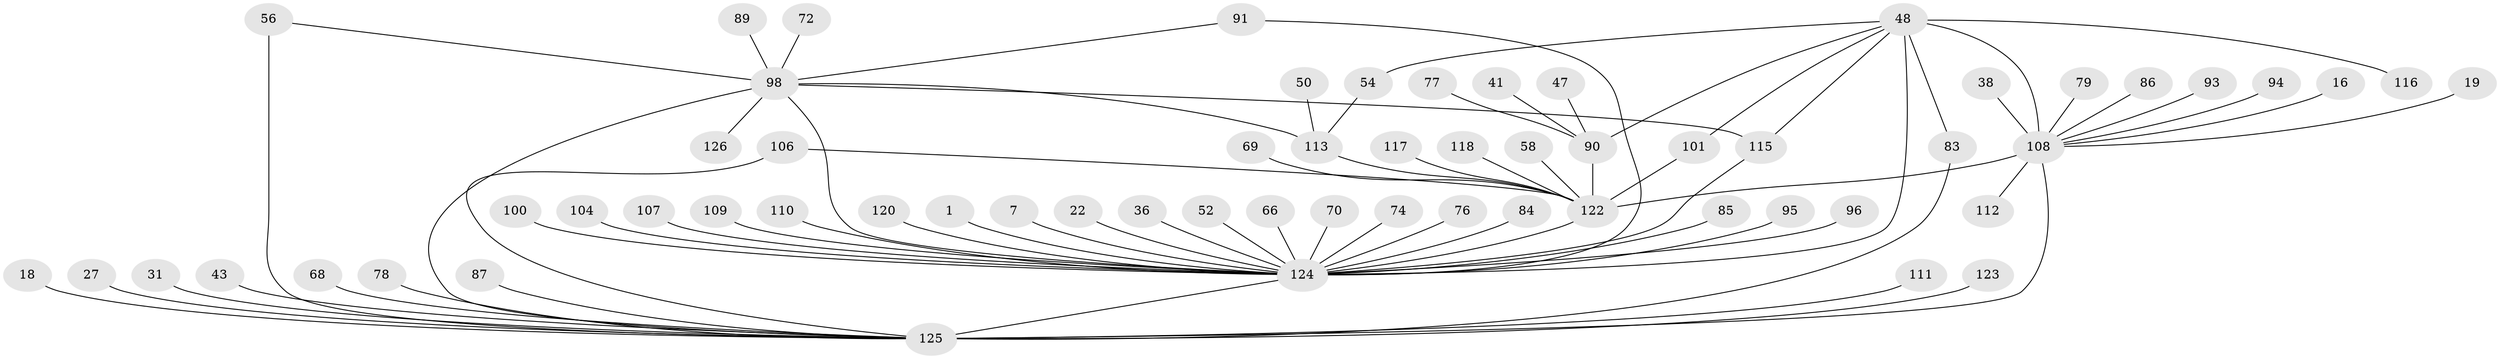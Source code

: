 // original degree distribution, {1: 0.46825396825396826, 11: 0.015873015873015872, 28: 0.007936507936507936, 3: 0.14285714285714285, 7: 0.015873015873015872, 8: 0.015873015873015872, 16: 0.007936507936507936, 4: 0.05555555555555555, 6: 0.023809523809523808, 5: 0.007936507936507936, 2: 0.23015873015873015, 10: 0.007936507936507936}
// Generated by graph-tools (version 1.1) at 2025/48/03/09/25 04:48:07]
// undirected, 63 vertices, 75 edges
graph export_dot {
graph [start="1"]
  node [color=gray90,style=filled];
  1;
  7;
  16;
  18;
  19;
  22;
  27;
  31;
  36;
  38 [super="+25"];
  41;
  43;
  47;
  48 [super="+10+45"];
  50;
  52;
  54;
  56 [super="+23"];
  58;
  66;
  68;
  69;
  70;
  72;
  74;
  76;
  77;
  78;
  79;
  83;
  84 [super="+64"];
  85;
  86;
  87;
  89;
  90 [super="+26"];
  91 [super="+88"];
  93;
  94 [super="+65"];
  95;
  96 [super="+32"];
  98 [super="+46+61"];
  100;
  101 [super="+59"];
  104 [super="+67"];
  106 [super="+71"];
  107 [super="+102"];
  108 [super="+63+81+24"];
  109;
  110;
  111;
  112;
  113 [super="+80"];
  115 [super="+49+114"];
  116;
  117;
  118;
  120;
  122 [super="+119+99+55+60"];
  123;
  124 [super="+92+9+97+75+105+34"];
  125 [super="+121+3"];
  126;
  1 -- 124;
  7 -- 124;
  16 -- 108;
  18 -- 125;
  19 -- 108;
  22 -- 124;
  27 -- 125;
  31 -- 125;
  36 -- 124;
  38 -- 108;
  41 -- 90;
  43 -- 125;
  47 -- 90;
  48 -- 116;
  48 -- 54;
  48 -- 83;
  48 -- 101;
  48 -- 108;
  48 -- 115;
  48 -- 124 [weight=6];
  48 -- 90;
  50 -- 113;
  52 -- 124;
  54 -- 113;
  56 -- 98;
  56 -- 125 [weight=2];
  58 -- 122;
  66 -- 124;
  68 -- 125;
  69 -- 122;
  70 -- 124;
  72 -- 98;
  74 -- 124;
  76 -- 124;
  77 -- 90;
  78 -- 125;
  79 -- 108;
  83 -- 125;
  84 -- 124;
  85 -- 124;
  86 -- 108;
  87 -- 125;
  89 -- 98;
  90 -- 122 [weight=2];
  91 -- 98;
  91 -- 124;
  93 -- 108;
  94 -- 108;
  95 -- 124;
  96 -- 124;
  98 -- 113 [weight=2];
  98 -- 126;
  98 -- 115 [weight=2];
  98 -- 124;
  98 -- 125 [weight=4];
  100 -- 124;
  101 -- 122;
  104 -- 124;
  106 -- 122;
  106 -- 125;
  107 -- 124;
  108 -- 112;
  108 -- 122 [weight=2];
  108 -- 125 [weight=4];
  109 -- 124;
  110 -- 124;
  111 -- 125;
  113 -- 122;
  115 -- 124;
  117 -- 122;
  118 -- 122;
  120 -- 124;
  122 -- 124 [weight=5];
  123 -- 125;
  124 -- 125 [weight=7];
}
